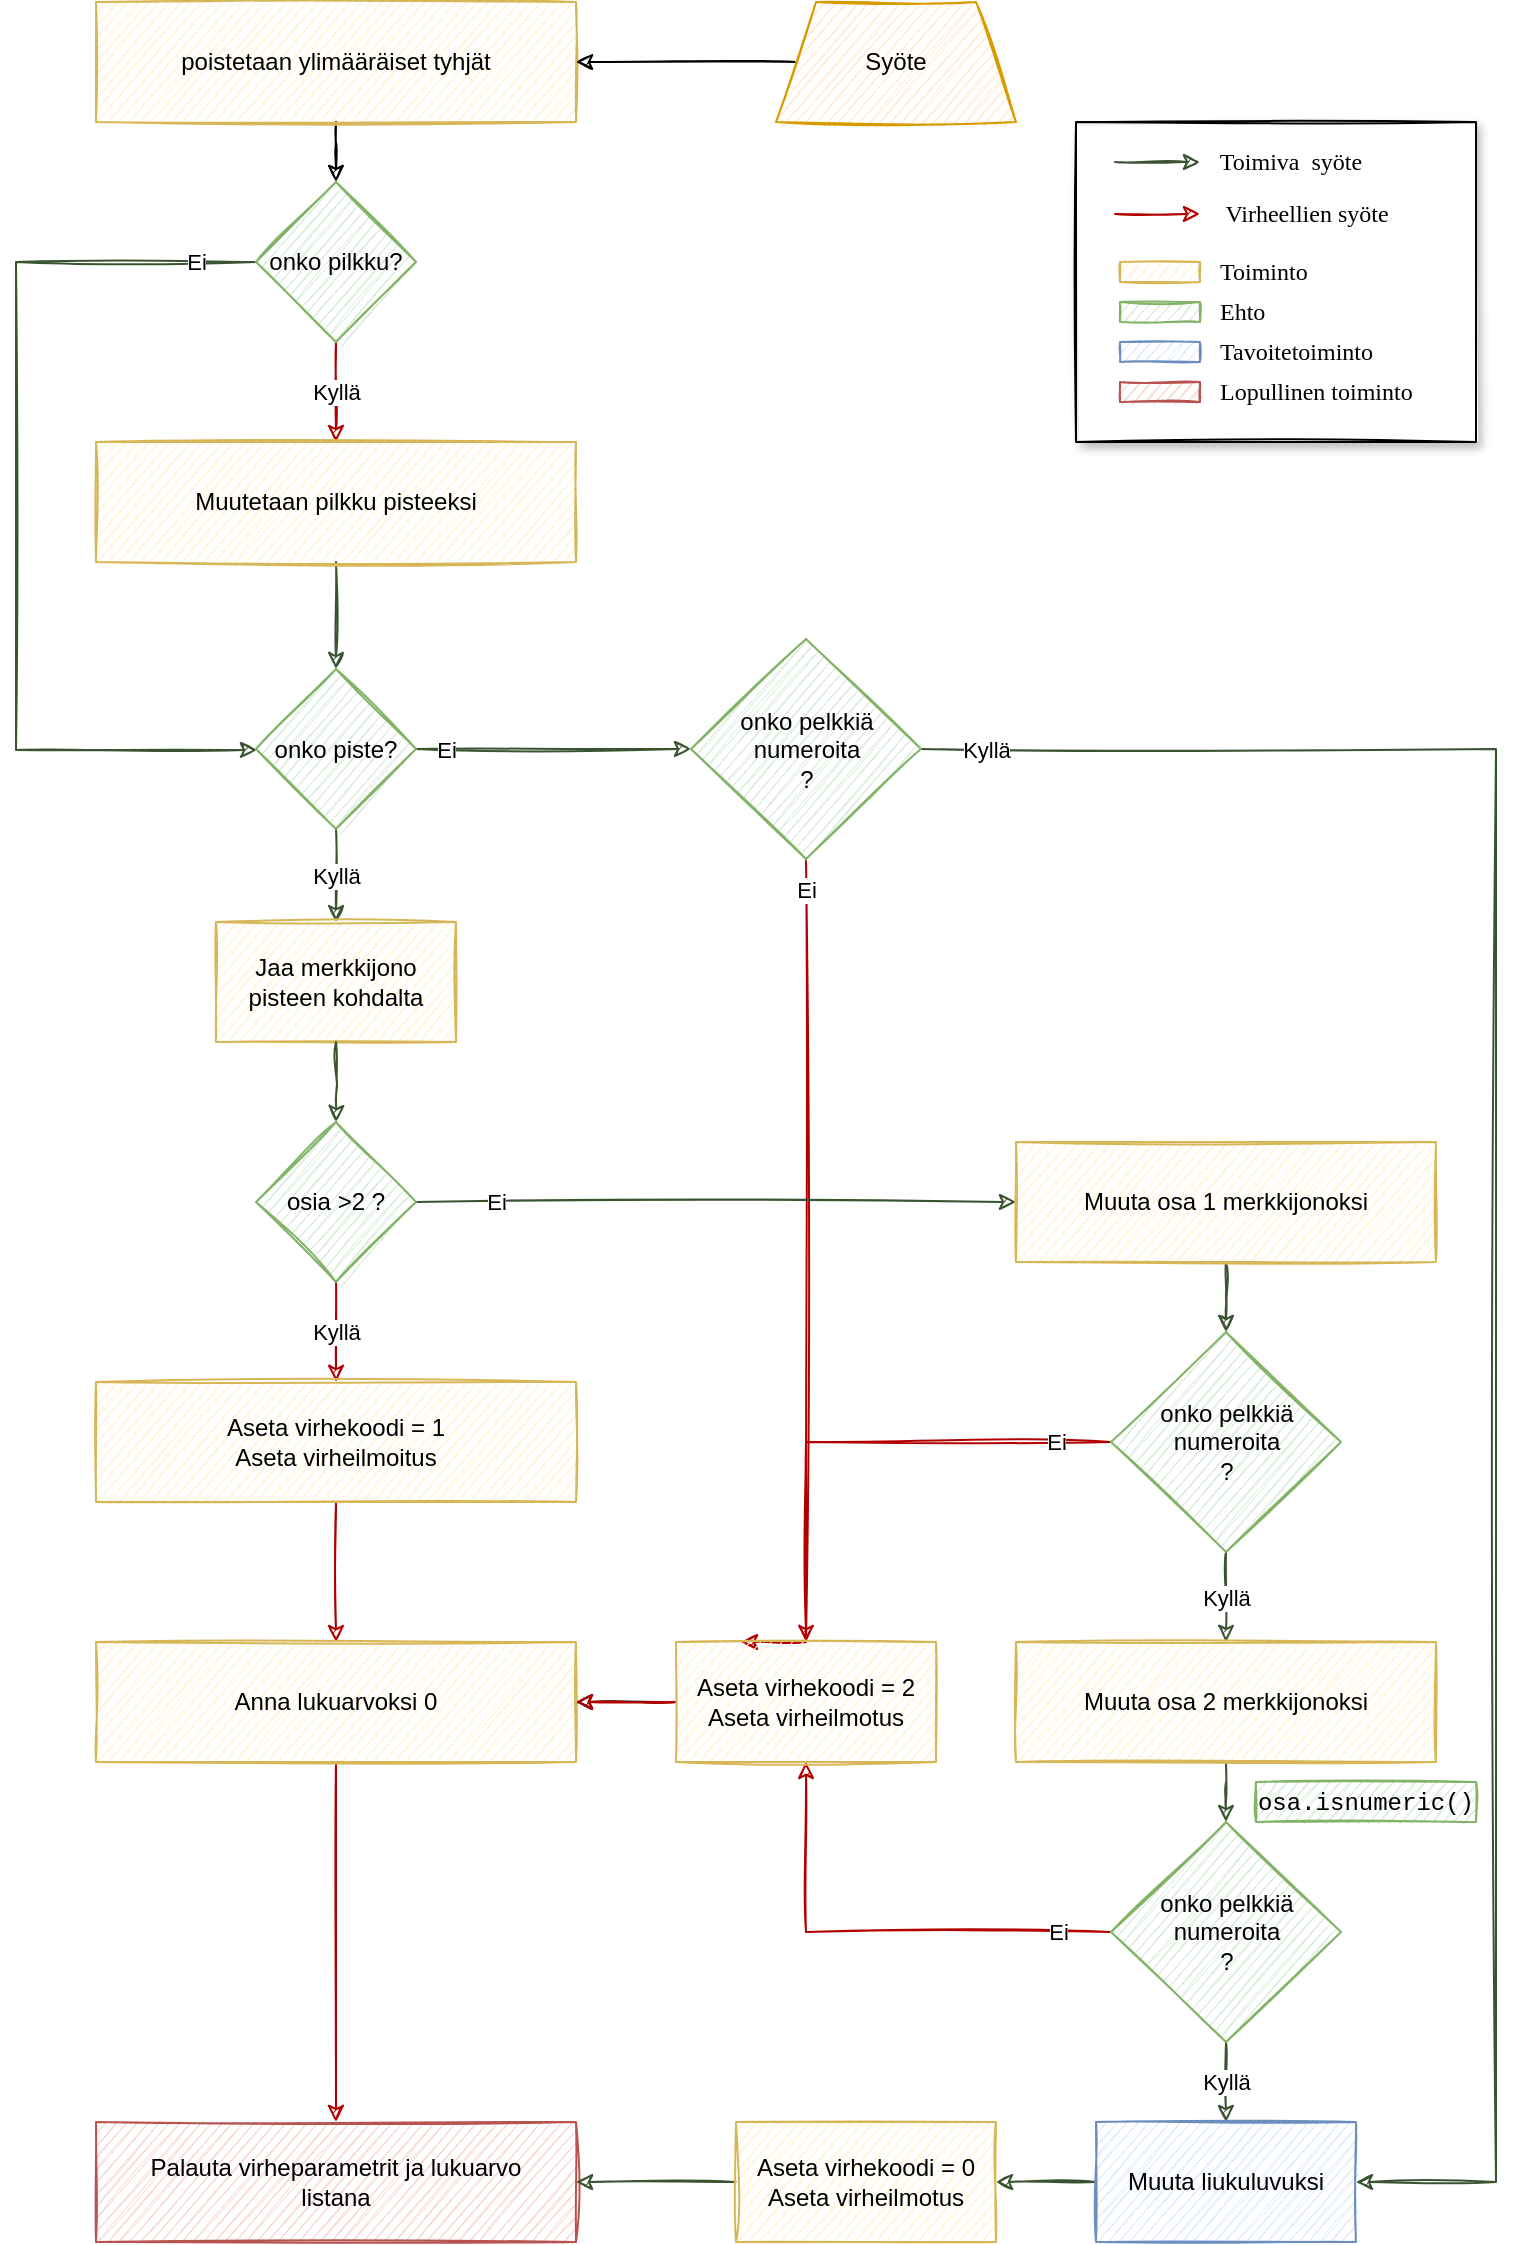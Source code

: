 <mxfile version="14.1.8" type="device"><diagram id="B_ygbVuG1tJIrcZZe6E6" name="Page-1"><mxGraphModel dx="2062" dy="1183" grid="1" gridSize="10" guides="1" tooltips="1" connect="1" arrows="1" fold="1" page="1" pageScale="1" pageWidth="827" pageHeight="1169" math="0" shadow="0"><root><mxCell id="0"/><mxCell id="1" parent="0"/><mxCell id="EZ4CUTpRs2Kny9BTrFit-94" value="Ei" style="edgeStyle=orthogonalEdgeStyle;rounded=0;sketch=1;orthogonalLoop=1;jettySize=auto;html=1;entryX=0.25;entryY=0;entryDx=0;entryDy=0;fillColor=#e51400;strokeColor=#B20000;" edge="1" parent="1" source="EZ4CUTpRs2Kny9BTrFit-90" target="EZ4CUTpRs2Kny9BTrFit-50"><mxGeometry x="-0.934" relative="1" as="geometry"><Array as="points"><mxPoint x="435" y="860"/></Array><mxPoint y="1" as="offset"/></mxGeometry></mxCell><mxCell id="EZ4CUTpRs2Kny9BTrFit-5" style="edgeStyle=orthogonalEdgeStyle;rounded=0;orthogonalLoop=1;jettySize=auto;html=1;sketch=1;" edge="1" parent="1" source="EZ4CUTpRs2Kny9BTrFit-1" target="EZ4CUTpRs2Kny9BTrFit-2"><mxGeometry relative="1" as="geometry"/></mxCell><mxCell id="EZ4CUTpRs2Kny9BTrFit-1" value="poistetaan ylimääräiset tyhjät" style="rounded=0;whiteSpace=wrap;html=1;sketch=1;fillColor=#fff2cc;strokeColor=#d6b656;" vertex="1" parent="1"><mxGeometry x="80" y="40" width="240" height="60" as="geometry"/></mxCell><mxCell id="EZ4CUTpRs2Kny9BTrFit-6" value="Kyllä" style="edgeStyle=orthogonalEdgeStyle;rounded=0;orthogonalLoop=1;jettySize=auto;html=1;sketch=1;fillColor=#e51400;strokeColor=#B20000;" edge="1" parent="1" source="EZ4CUTpRs2Kny9BTrFit-2" target="EZ4CUTpRs2Kny9BTrFit-4"><mxGeometry relative="1" as="geometry"/></mxCell><mxCell id="EZ4CUTpRs2Kny9BTrFit-9" value="Ei" style="edgeStyle=orthogonalEdgeStyle;rounded=0;orthogonalLoop=1;jettySize=auto;html=1;sketch=1;fillColor=#6d8764;strokeColor=#3A5431;" edge="1" parent="1" source="EZ4CUTpRs2Kny9BTrFit-2" target="EZ4CUTpRs2Kny9BTrFit-7"><mxGeometry x="-0.876" relative="1" as="geometry"><Array as="points"><mxPoint x="40" y="170"/><mxPoint x="40" y="414"/></Array><mxPoint as="offset"/></mxGeometry></mxCell><mxCell id="EZ4CUTpRs2Kny9BTrFit-2" value="onko pilkku?" style="rhombus;whiteSpace=wrap;html=1;sketch=1;fillColor=#d5e8d4;strokeColor=#82b366;" vertex="1" parent="1"><mxGeometry x="160" y="130" width="80" height="80" as="geometry"/></mxCell><mxCell id="EZ4CUTpRs2Kny9BTrFit-8" style="edgeStyle=orthogonalEdgeStyle;rounded=0;orthogonalLoop=1;jettySize=auto;html=1;sketch=1;fillColor=#6d8764;strokeColor=#3A5431;" edge="1" parent="1" source="EZ4CUTpRs2Kny9BTrFit-4" target="EZ4CUTpRs2Kny9BTrFit-7"><mxGeometry relative="1" as="geometry"/></mxCell><mxCell id="EZ4CUTpRs2Kny9BTrFit-4" value="Muutetaan pilkku pisteeksi" style="rounded=0;whiteSpace=wrap;html=1;sketch=1;fillColor=#fff2cc;strokeColor=#d6b656;" vertex="1" parent="1"><mxGeometry x="80" y="260" width="240" height="60" as="geometry"/></mxCell><mxCell id="EZ4CUTpRs2Kny9BTrFit-11" value="Kyllä" style="edgeStyle=orthogonalEdgeStyle;rounded=0;orthogonalLoop=1;jettySize=auto;html=1;sketch=1;fillColor=#6d8764;strokeColor=#3A5431;" edge="1" parent="1" source="EZ4CUTpRs2Kny9BTrFit-7" target="EZ4CUTpRs2Kny9BTrFit-10"><mxGeometry relative="1" as="geometry"/></mxCell><mxCell id="EZ4CUTpRs2Kny9BTrFit-16" value="Kyllä" style="edgeStyle=orthogonalEdgeStyle;rounded=0;orthogonalLoop=1;jettySize=auto;html=1;sketch=1;entryX=1;entryY=0.5;entryDx=0;entryDy=0;fillColor=#6d8764;strokeColor=#3A5431;strokeWidth=1;" edge="1" parent="1" source="EZ4CUTpRs2Kny9BTrFit-90" target="EZ4CUTpRs2Kny9BTrFit-48"><mxGeometry x="-0.94" relative="1" as="geometry"><mxPoint x="740" y="1050" as="targetPoint"/><Array as="points"><mxPoint x="780" y="414"/><mxPoint x="780" y="1130"/></Array><mxPoint as="offset"/></mxGeometry></mxCell><mxCell id="EZ4CUTpRs2Kny9BTrFit-92" value="Ei" style="edgeStyle=orthogonalEdgeStyle;rounded=0;sketch=1;orthogonalLoop=1;jettySize=auto;html=1;fillColor=#6d8764;strokeColor=#3A5431;" edge="1" parent="1" source="EZ4CUTpRs2Kny9BTrFit-7" target="EZ4CUTpRs2Kny9BTrFit-90"><mxGeometry x="-0.782" relative="1" as="geometry"><mxPoint as="offset"/></mxGeometry></mxCell><mxCell id="EZ4CUTpRs2Kny9BTrFit-7" value="onko piste?" style="rhombus;whiteSpace=wrap;html=1;sketch=1;fillColor=#d5e8d4;strokeColor=#82b366;" vertex="1" parent="1"><mxGeometry x="160" y="373.5" width="80" height="80" as="geometry"/></mxCell><mxCell id="EZ4CUTpRs2Kny9BTrFit-10" value="Jaa merkkijono pisteen kohdalta" style="rounded=0;whiteSpace=wrap;html=1;sketch=1;fillColor=#fff2cc;strokeColor=#d6b656;" vertex="1" parent="1"><mxGeometry x="140" y="500" width="120" height="60" as="geometry"/></mxCell><mxCell id="EZ4CUTpRs2Kny9BTrFit-25" value="Kyllä" style="edgeStyle=orthogonalEdgeStyle;rounded=0;orthogonalLoop=1;jettySize=auto;html=1;sketch=1;fillColor=#e51400;strokeColor=#B20000;" edge="1" parent="1" source="EZ4CUTpRs2Kny9BTrFit-26" target="EZ4CUTpRs2Kny9BTrFit-30"><mxGeometry relative="1" as="geometry"/></mxCell><mxCell id="EZ4CUTpRs2Kny9BTrFit-33" value="Ei" style="edgeStyle=orthogonalEdgeStyle;rounded=0;orthogonalLoop=1;jettySize=auto;html=1;sketch=1;fillColor=#6d8764;strokeColor=#3A5431;" edge="1" parent="1" source="EZ4CUTpRs2Kny9BTrFit-26" target="EZ4CUTpRs2Kny9BTrFit-32"><mxGeometry x="-0.733" relative="1" as="geometry"><mxPoint as="offset"/></mxGeometry></mxCell><mxCell id="EZ4CUTpRs2Kny9BTrFit-26" value="osia &amp;gt;2 ?" style="rhombus;whiteSpace=wrap;html=1;sketch=1;fillColor=#d5e8d4;strokeColor=#82b366;" vertex="1" parent="1"><mxGeometry x="160" y="600" width="80" height="80" as="geometry"/></mxCell><mxCell id="EZ4CUTpRs2Kny9BTrFit-27" style="edgeStyle=orthogonalEdgeStyle;rounded=0;orthogonalLoop=1;jettySize=auto;html=1;sketch=1;fillColor=#6d8764;strokeColor=#3A5431;" edge="1" parent="1" target="EZ4CUTpRs2Kny9BTrFit-26"><mxGeometry relative="1" as="geometry"><mxPoint x="200" y="560" as="sourcePoint"/></mxGeometry></mxCell><mxCell id="EZ4CUTpRs2Kny9BTrFit-29" style="edgeStyle=orthogonalEdgeStyle;rounded=0;orthogonalLoop=1;jettySize=auto;html=1;sketch=1;fillColor=#e51400;strokeColor=#B20000;" edge="1" parent="1" source="EZ4CUTpRs2Kny9BTrFit-30" target="EZ4CUTpRs2Kny9BTrFit-31"><mxGeometry relative="1" as="geometry"/></mxCell><mxCell id="EZ4CUTpRs2Kny9BTrFit-30" value="Aseta virhekoodi = 1&lt;br&gt;Aseta virheilmoitus" style="rounded=0;whiteSpace=wrap;html=1;sketch=1;fillColor=#fff2cc;strokeColor=#d6b656;" vertex="1" parent="1"><mxGeometry x="80" y="730" width="240" height="60" as="geometry"/></mxCell><mxCell id="EZ4CUTpRs2Kny9BTrFit-47" style="edgeStyle=orthogonalEdgeStyle;rounded=0;orthogonalLoop=1;jettySize=auto;html=1;sketch=1;fillColor=#e51400;strokeColor=#B20000;" edge="1" parent="1" source="EZ4CUTpRs2Kny9BTrFit-31" target="EZ4CUTpRs2Kny9BTrFit-46"><mxGeometry relative="1" as="geometry"/></mxCell><mxCell id="EZ4CUTpRs2Kny9BTrFit-31" value="Anna lukuarvoksi 0" style="rounded=0;whiteSpace=wrap;html=1;sketch=1;fillColor=#fff2cc;strokeColor=#d6b656;" vertex="1" parent="1"><mxGeometry x="80" y="860" width="240" height="60" as="geometry"/></mxCell><mxCell id="EZ4CUTpRs2Kny9BTrFit-38" style="edgeStyle=orthogonalEdgeStyle;rounded=0;orthogonalLoop=1;jettySize=auto;html=1;sketch=1;fillColor=#6d8764;strokeColor=#3A5431;" edge="1" parent="1" source="EZ4CUTpRs2Kny9BTrFit-32" target="EZ4CUTpRs2Kny9BTrFit-37"><mxGeometry relative="1" as="geometry"/></mxCell><mxCell id="EZ4CUTpRs2Kny9BTrFit-32" value="Muuta osa 1 merkkijonoksi" style="rounded=0;whiteSpace=wrap;html=1;sketch=1;fillColor=#fff2cc;strokeColor=#d6b656;" vertex="1" parent="1"><mxGeometry x="540" y="610" width="210" height="60" as="geometry"/></mxCell><mxCell id="EZ4CUTpRs2Kny9BTrFit-41" value="Kyllä" style="edgeStyle=orthogonalEdgeStyle;rounded=0;orthogonalLoop=1;jettySize=auto;html=1;sketch=1;fillColor=#6d8764;strokeColor=#3A5431;" edge="1" parent="1" source="EZ4CUTpRs2Kny9BTrFit-37" target="EZ4CUTpRs2Kny9BTrFit-40"><mxGeometry relative="1" as="geometry"/></mxCell><mxCell id="EZ4CUTpRs2Kny9BTrFit-51" value="Ei" style="edgeStyle=orthogonalEdgeStyle;rounded=0;orthogonalLoop=1;jettySize=auto;html=1;sketch=1;fillColor=#e51400;strokeColor=#B20000;" edge="1" parent="1" source="EZ4CUTpRs2Kny9BTrFit-37" target="EZ4CUTpRs2Kny9BTrFit-50"><mxGeometry x="-0.782" relative="1" as="geometry"><mxPoint as="offset"/></mxGeometry></mxCell><mxCell id="EZ4CUTpRs2Kny9BTrFit-37" value="onko pelkkiä numeroita&lt;br&gt;?" style="rhombus;whiteSpace=wrap;html=1;sketch=1;fillColor=#d5e8d4;strokeColor=#82b366;" vertex="1" parent="1"><mxGeometry x="587.5" y="705" width="115" height="110" as="geometry"/></mxCell><mxCell id="EZ4CUTpRs2Kny9BTrFit-43" style="edgeStyle=orthogonalEdgeStyle;rounded=0;orthogonalLoop=1;jettySize=auto;html=1;entryX=0.5;entryY=0;entryDx=0;entryDy=0;sketch=1;fillColor=#6d8764;strokeColor=#3A5431;" edge="1" parent="1" source="EZ4CUTpRs2Kny9BTrFit-40" target="EZ4CUTpRs2Kny9BTrFit-42"><mxGeometry relative="1" as="geometry"/></mxCell><mxCell id="EZ4CUTpRs2Kny9BTrFit-40" value="Muuta osa 2 merkkijonoksi" style="rounded=0;whiteSpace=wrap;html=1;sketch=1;fillColor=#fff2cc;strokeColor=#d6b656;" vertex="1" parent="1"><mxGeometry x="540" y="860" width="210" height="60" as="geometry"/></mxCell><mxCell id="EZ4CUTpRs2Kny9BTrFit-49" value="Kyllä" style="edgeStyle=orthogonalEdgeStyle;rounded=0;orthogonalLoop=1;jettySize=auto;html=1;sketch=1;fillColor=#6d8764;strokeColor=#3A5431;" edge="1" parent="1" source="EZ4CUTpRs2Kny9BTrFit-42" target="EZ4CUTpRs2Kny9BTrFit-48"><mxGeometry relative="1" as="geometry"/></mxCell><mxCell id="EZ4CUTpRs2Kny9BTrFit-55" value="Ei" style="edgeStyle=orthogonalEdgeStyle;rounded=0;orthogonalLoop=1;jettySize=auto;html=1;entryX=0.5;entryY=1;entryDx=0;entryDy=0;sketch=1;fillColor=#e51400;strokeColor=#B20000;" edge="1" parent="1" source="EZ4CUTpRs2Kny9BTrFit-42" target="EZ4CUTpRs2Kny9BTrFit-50"><mxGeometry x="-0.768" relative="1" as="geometry"><mxPoint x="530" y="1005" as="targetPoint"/><mxPoint x="1" as="offset"/></mxGeometry></mxCell><mxCell id="EZ4CUTpRs2Kny9BTrFit-42" value="onko pelkkiä numeroita&lt;br&gt;?" style="rhombus;whiteSpace=wrap;html=1;sketch=1;fillColor=#d5e8d4;strokeColor=#82b366;" vertex="1" parent="1"><mxGeometry x="587.5" y="950" width="115" height="110" as="geometry"/></mxCell><mxCell id="EZ4CUTpRs2Kny9BTrFit-46" value="Palauta virheparametrit ja lukuarvo&lt;br&gt;listana" style="rounded=0;whiteSpace=wrap;html=1;sketch=1;fillColor=#f8cecc;strokeColor=#b85450;" vertex="1" parent="1"><mxGeometry x="80" y="1100" width="240" height="60" as="geometry"/></mxCell><mxCell id="EZ4CUTpRs2Kny9BTrFit-59" style="edgeStyle=orthogonalEdgeStyle;rounded=0;orthogonalLoop=1;jettySize=auto;html=1;sketch=1;fillColor=#6d8764;strokeColor=#3A5431;" edge="1" parent="1" source="EZ4CUTpRs2Kny9BTrFit-48" target="EZ4CUTpRs2Kny9BTrFit-57"><mxGeometry relative="1" as="geometry"/></mxCell><mxCell id="EZ4CUTpRs2Kny9BTrFit-48" value="Muuta liukuluvuksi" style="rounded=0;whiteSpace=wrap;html=1;sketch=1;fillColor=#dae8fc;strokeColor=#6c8ebf;" vertex="1" parent="1"><mxGeometry x="580" y="1100" width="130" height="60" as="geometry"/></mxCell><mxCell id="EZ4CUTpRs2Kny9BTrFit-62" style="edgeStyle=orthogonalEdgeStyle;rounded=0;orthogonalLoop=1;jettySize=auto;html=1;sketch=1;" edge="1" parent="1" source="EZ4CUTpRs2Kny9BTrFit-50" target="EZ4CUTpRs2Kny9BTrFit-31"><mxGeometry relative="1" as="geometry"/></mxCell><mxCell id="EZ4CUTpRs2Kny9BTrFit-99" value="" style="edgeStyle=orthogonalEdgeStyle;rounded=0;sketch=1;orthogonalLoop=1;jettySize=auto;html=1;strokeColor=#B20000;strokeWidth=1;fillColor=#e51400;" edge="1" parent="1" source="EZ4CUTpRs2Kny9BTrFit-50" target="EZ4CUTpRs2Kny9BTrFit-31"><mxGeometry relative="1" as="geometry"/></mxCell><mxCell id="EZ4CUTpRs2Kny9BTrFit-50" value="Aseta virhekoodi = 2&lt;br&gt;Aseta virheilmotus" style="rounded=0;whiteSpace=wrap;html=1;sketch=1;fillColor=#fff2cc;strokeColor=#d6b656;" vertex="1" parent="1"><mxGeometry x="370" y="860" width="130" height="60" as="geometry"/></mxCell><mxCell id="EZ4CUTpRs2Kny9BTrFit-58" style="edgeStyle=orthogonalEdgeStyle;rounded=0;orthogonalLoop=1;jettySize=auto;html=1;sketch=1;fillColor=#6d8764;strokeColor=#3A5431;" edge="1" parent="1" source="EZ4CUTpRs2Kny9BTrFit-57" target="EZ4CUTpRs2Kny9BTrFit-46"><mxGeometry relative="1" as="geometry"/></mxCell><mxCell id="EZ4CUTpRs2Kny9BTrFit-57" value="Aseta virhekoodi = 0&lt;br&gt;Aseta virheilmotus" style="rounded=0;whiteSpace=wrap;html=1;sketch=1;fillColor=#fff2cc;strokeColor=#d6b656;" vertex="1" parent="1"><mxGeometry x="400" y="1100" width="130" height="60" as="geometry"/></mxCell><mxCell id="EZ4CUTpRs2Kny9BTrFit-61" style="edgeStyle=orthogonalEdgeStyle;rounded=0;orthogonalLoop=1;jettySize=auto;html=1;sketch=1;" edge="1" parent="1" source="EZ4CUTpRs2Kny9BTrFit-60" target="EZ4CUTpRs2Kny9BTrFit-1"><mxGeometry relative="1" as="geometry"/></mxCell><mxCell id="EZ4CUTpRs2Kny9BTrFit-60" value="Syöte" style="shape=trapezoid;perimeter=trapezoidPerimeter;whiteSpace=wrap;html=1;fixedSize=1;sketch=1;fillColor=#ffe6cc;strokeColor=#d79b00;" vertex="1" parent="1"><mxGeometry x="420" y="40" width="120" height="60" as="geometry"/></mxCell><mxCell id="EZ4CUTpRs2Kny9BTrFit-90" value="onko pelkkiä numeroita&lt;br&gt;?" style="rhombus;whiteSpace=wrap;html=1;sketch=1;fillColor=#d5e8d4;strokeColor=#82b366;" vertex="1" parent="1"><mxGeometry x="377.5" y="358.5" width="115" height="110" as="geometry"/></mxCell><mxCell id="EZ4CUTpRs2Kny9BTrFit-93" value="&lt;font face=&quot;Courier New&quot;&gt;osa.isnumeric()&lt;/font&gt;" style="text;html=1;strokeColor=#82b366;fillColor=#d5e8d4;align=center;verticalAlign=middle;whiteSpace=wrap;rounded=0;sketch=1;" vertex="1" parent="1"><mxGeometry x="660" y="930" width="110" height="20" as="geometry"/></mxCell><mxCell id="EZ4CUTpRs2Kny9BTrFit-109" value="" style="group" vertex="1" connectable="0" parent="1"><mxGeometry x="570" y="100" width="200" height="160" as="geometry"/></mxCell><mxCell id="EZ4CUTpRs2Kny9BTrFit-108" value="" style="rounded=0;whiteSpace=wrap;html=1;sketch=1;align=left;shadow=1;" vertex="1" parent="EZ4CUTpRs2Kny9BTrFit-109"><mxGeometry width="200" height="160" as="geometry"/></mxCell><mxCell id="EZ4CUTpRs2Kny9BTrFit-95" value="" style="endArrow=classic;html=1;strokeWidth=1;fillColor=#6d8764;sketch=1;strokeColor=#3A5431;" edge="1" parent="EZ4CUTpRs2Kny9BTrFit-109"><mxGeometry width="50" height="50" relative="1" as="geometry"><mxPoint x="19.5" y="20" as="sourcePoint"/><mxPoint x="62" y="20" as="targetPoint"/></mxGeometry></mxCell><mxCell id="EZ4CUTpRs2Kny9BTrFit-96" value="&lt;font face=&quot;Comic Sans MS&quot;&gt;Toimiva&amp;nbsp; syöte&lt;/font&gt;" style="text;html=1;align=center;verticalAlign=middle;resizable=0;points=[];autosize=1;" vertex="1" parent="EZ4CUTpRs2Kny9BTrFit-109"><mxGeometry x="57" y="10" width="100" height="20" as="geometry"/></mxCell><mxCell id="EZ4CUTpRs2Kny9BTrFit-97" value="" style="endArrow=classic;html=1;strokeWidth=1;fillColor=#e51400;sketch=1;strokeColor=#B20000;" edge="1" parent="EZ4CUTpRs2Kny9BTrFit-109"><mxGeometry width="50" height="50" relative="1" as="geometry"><mxPoint x="19.5" y="46" as="sourcePoint"/><mxPoint x="62" y="46" as="targetPoint"/></mxGeometry></mxCell><mxCell id="EZ4CUTpRs2Kny9BTrFit-98" value="&lt;font face=&quot;Comic Sans MS&quot;&gt;Virheellien syöte&lt;/font&gt;" style="text;html=1;align=center;verticalAlign=middle;resizable=0;points=[];autosize=1;" vertex="1" parent="EZ4CUTpRs2Kny9BTrFit-109"><mxGeometry x="60" y="36" width="110" height="20" as="geometry"/></mxCell><mxCell id="EZ4CUTpRs2Kny9BTrFit-100" value="" style="rounded=0;whiteSpace=wrap;html=1;sketch=1;align=left;fillColor=#fff2cc;strokeColor=#d6b656;" vertex="1" parent="EZ4CUTpRs2Kny9BTrFit-109"><mxGeometry x="22" y="70" width="40" height="10" as="geometry"/></mxCell><mxCell id="EZ4CUTpRs2Kny9BTrFit-101" value="&lt;font face=&quot;Comic Sans MS&quot;&gt;Toiminto&lt;/font&gt;" style="text;html=1;align=left;verticalAlign=middle;resizable=0;points=[];autosize=1;" vertex="1" parent="EZ4CUTpRs2Kny9BTrFit-109"><mxGeometry x="69.5" y="65" width="60" height="20" as="geometry"/></mxCell><mxCell id="EZ4CUTpRs2Kny9BTrFit-102" value="" style="rounded=0;whiteSpace=wrap;html=1;sketch=1;align=left;fillColor=#d5e8d4;strokeColor=#82b366;" vertex="1" parent="EZ4CUTpRs2Kny9BTrFit-109"><mxGeometry x="22" y="90" width="40" height="10" as="geometry"/></mxCell><mxCell id="EZ4CUTpRs2Kny9BTrFit-103" value="&lt;font face=&quot;Comic Sans MS&quot;&gt;Ehto&lt;/font&gt;" style="text;html=1;align=left;verticalAlign=middle;resizable=0;points=[];autosize=1;" vertex="1" parent="EZ4CUTpRs2Kny9BTrFit-109"><mxGeometry x="69.5" y="85" width="40" height="20" as="geometry"/></mxCell><mxCell id="EZ4CUTpRs2Kny9BTrFit-104" value="" style="rounded=0;whiteSpace=wrap;html=1;sketch=1;align=left;fillColor=#dae8fc;strokeColor=#6c8ebf;" vertex="1" parent="EZ4CUTpRs2Kny9BTrFit-109"><mxGeometry x="22" y="110" width="40" height="10" as="geometry"/></mxCell><mxCell id="EZ4CUTpRs2Kny9BTrFit-105" value="&lt;font face=&quot;Comic Sans MS&quot;&gt;Tavoitetoiminto&lt;/font&gt;" style="text;html=1;align=left;verticalAlign=middle;resizable=0;points=[];autosize=1;" vertex="1" parent="EZ4CUTpRs2Kny9BTrFit-109"><mxGeometry x="69.5" y="105" width="100" height="20" as="geometry"/></mxCell><mxCell id="EZ4CUTpRs2Kny9BTrFit-106" value="" style="rounded=0;whiteSpace=wrap;html=1;sketch=1;align=left;fillColor=#f8cecc;strokeColor=#b85450;" vertex="1" parent="EZ4CUTpRs2Kny9BTrFit-109"><mxGeometry x="22" y="130" width="40" height="10" as="geometry"/></mxCell><mxCell id="EZ4CUTpRs2Kny9BTrFit-107" value="&lt;font face=&quot;Comic Sans MS&quot;&gt;Lopullinen toiminto&lt;/font&gt;" style="text;html=1;align=left;verticalAlign=middle;resizable=0;points=[];autosize=1;" vertex="1" parent="EZ4CUTpRs2Kny9BTrFit-109"><mxGeometry x="69.5" y="125" width="120" height="20" as="geometry"/></mxCell></root></mxGraphModel></diagram></mxfile>